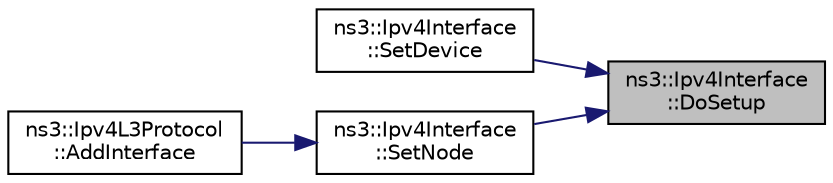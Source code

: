 digraph "ns3::Ipv4Interface::DoSetup"
{
 // LATEX_PDF_SIZE
  edge [fontname="Helvetica",fontsize="10",labelfontname="Helvetica",labelfontsize="10"];
  node [fontname="Helvetica",fontsize="10",shape=record];
  rankdir="RL";
  Node1 [label="ns3::Ipv4Interface\l::DoSetup",height=0.2,width=0.4,color="black", fillcolor="grey75", style="filled", fontcolor="black",tooltip="Initialize interface."];
  Node1 -> Node2 [dir="back",color="midnightblue",fontsize="10",style="solid",fontname="Helvetica"];
  Node2 [label="ns3::Ipv4Interface\l::SetDevice",height=0.2,width=0.4,color="black", fillcolor="white", style="filled",URL="$classns3_1_1_ipv4_interface.html#a7b660cfd9572c0c0d5bf96dd00092026",tooltip="Set the NetDevice."];
  Node1 -> Node3 [dir="back",color="midnightblue",fontsize="10",style="solid",fontname="Helvetica"];
  Node3 [label="ns3::Ipv4Interface\l::SetNode",height=0.2,width=0.4,color="black", fillcolor="white", style="filled",URL="$classns3_1_1_ipv4_interface.html#a3c380358fad7d480b72a162da5afa92f",tooltip="Set node associated with interface."];
  Node3 -> Node4 [dir="back",color="midnightblue",fontsize="10",style="solid",fontname="Helvetica"];
  Node4 [label="ns3::Ipv4L3Protocol\l::AddInterface",height=0.2,width=0.4,color="black", fillcolor="white", style="filled",URL="$classns3_1_1_ipv4_l3_protocol.html#ac6855eb39254f74fa30e7f23a7b100db",tooltip=" "];
}
